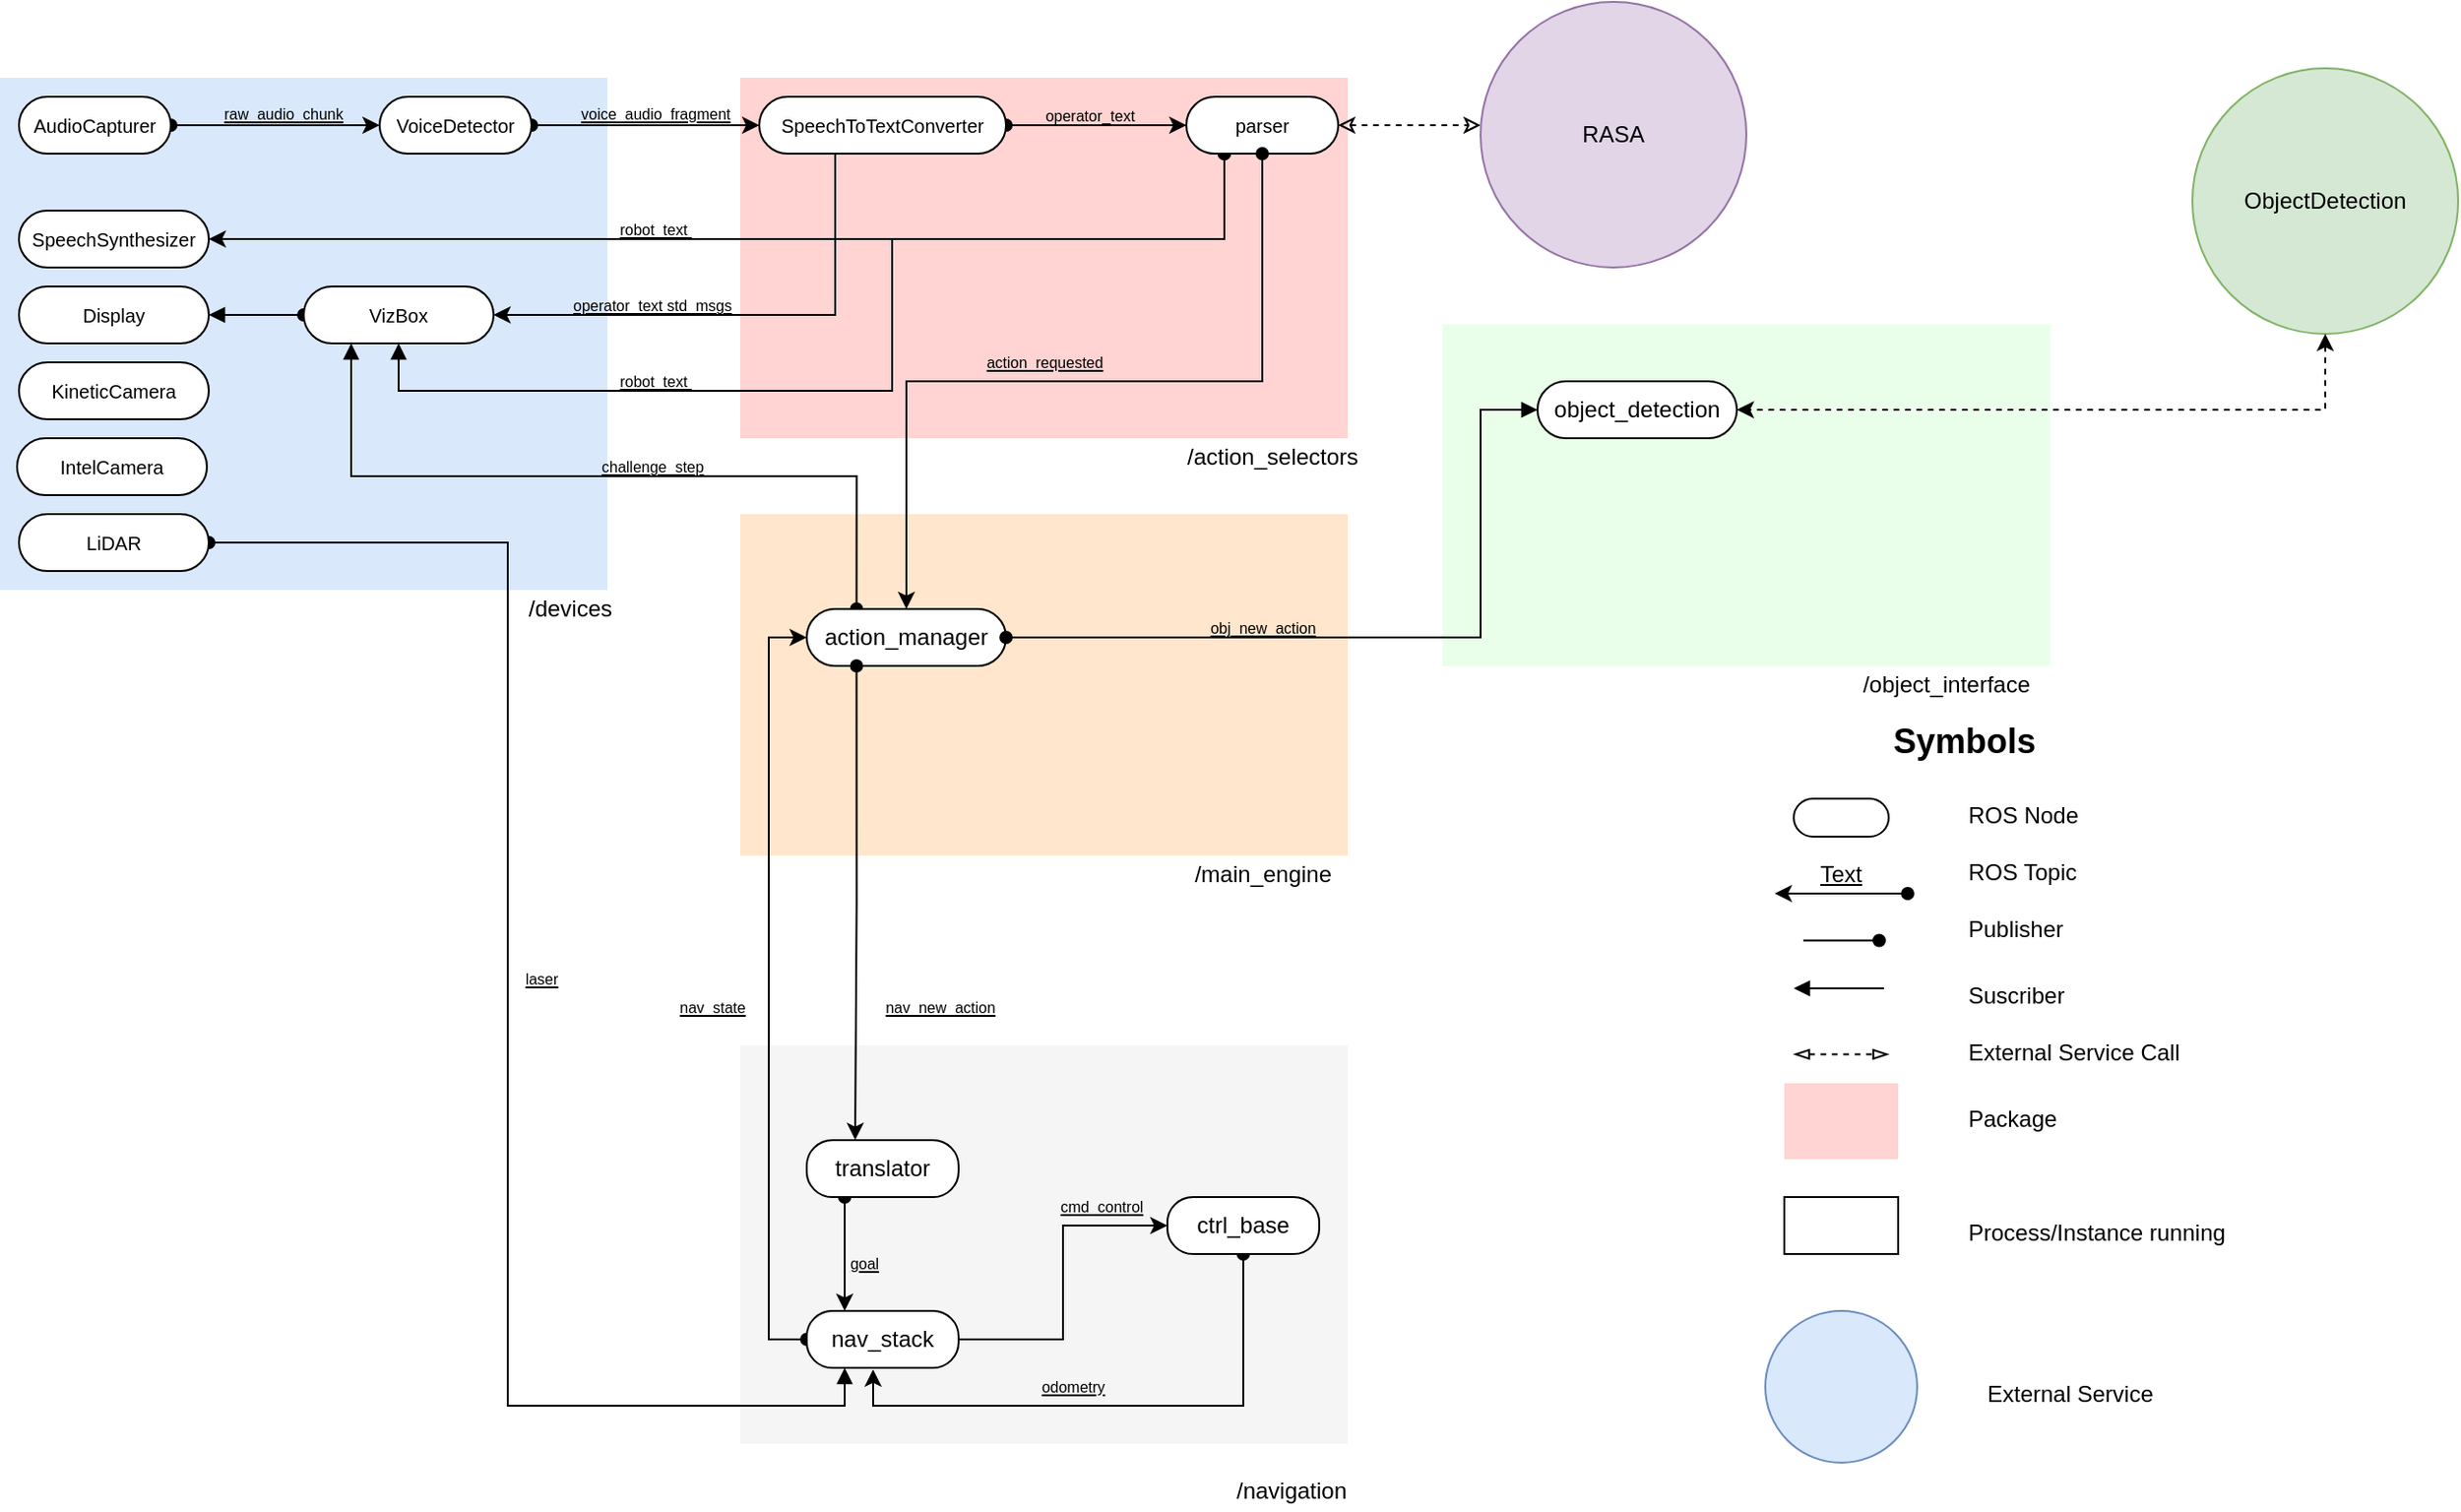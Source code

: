 <mxfile version="12.7.9" type="github">
  <diagram id="94LBQQwzL-lMHzVEOpgl" name="Page-1">
    <mxGraphModel dx="1248" dy="702" grid="1" gridSize="10" guides="1" tooltips="1" connect="1" arrows="1" fold="1" page="1" pageScale="1" pageWidth="1600" pageHeight="900" math="0" shadow="0">
      <root>
        <mxCell id="0" />
        <mxCell id="1" parent="0" />
        <mxCell id="XR8POZJkZjw1KcHef3Ur-4" value="&lt;h2&gt;Symbols&lt;/h2&gt;" style="text;html=1;strokeColor=none;fillColor=none;align=center;verticalAlign=middle;whiteSpace=wrap;rounded=0;" parent="1" vertex="1">
          <mxGeometry x="1075" y="400" width="40" height="20" as="geometry" />
        </mxCell>
        <mxCell id="XR8POZJkZjw1KcHef3Ur-6" value="" style="rounded=1;whiteSpace=wrap;html=1;arcSize=50;" parent="1" vertex="1">
          <mxGeometry x="1005" y="440" width="50" height="20" as="geometry" />
        </mxCell>
        <mxCell id="XR8POZJkZjw1KcHef3Ur-7" value="ROS Node" style="text;html=1;" parent="1" vertex="1">
          <mxGeometry x="1095" y="435" width="80" height="30" as="geometry" />
        </mxCell>
        <mxCell id="XR8POZJkZjw1KcHef3Ur-9" value="&lt;u&gt;Text&lt;/u&gt;" style="text;html=1;strokeColor=none;fillColor=none;align=center;verticalAlign=middle;whiteSpace=wrap;rounded=0;" parent="1" vertex="1">
          <mxGeometry x="1010" y="470" width="40" height="20" as="geometry" />
        </mxCell>
        <mxCell id="XR8POZJkZjw1KcHef3Ur-11" value="ROS Topic" style="text;html=1;" parent="1" vertex="1">
          <mxGeometry x="1095" y="465" width="80" height="30" as="geometry" />
        </mxCell>
        <mxCell id="XR8POZJkZjw1KcHef3Ur-12" value="" style="endArrow=oval;startArrow=classic;html=1;endFill=1;" parent="1" edge="1">
          <mxGeometry width="50" height="50" relative="1" as="geometry">
            <mxPoint x="995" y="490" as="sourcePoint" />
            <mxPoint x="1065" y="490" as="targetPoint" />
          </mxGeometry>
        </mxCell>
        <mxCell id="XR8POZJkZjw1KcHef3Ur-13" value="" style="endArrow=oval;html=1;strokeColor=#000000;endFill=1;" parent="1" edge="1">
          <mxGeometry width="50" height="50" relative="1" as="geometry">
            <mxPoint x="1010" y="514.76" as="sourcePoint" />
            <mxPoint x="1050" y="514.76" as="targetPoint" />
          </mxGeometry>
        </mxCell>
        <mxCell id="XR8POZJkZjw1KcHef3Ur-14" value="Publisher" style="text;html=1;" parent="1" vertex="1">
          <mxGeometry x="1095" y="495" width="80" height="30" as="geometry" />
        </mxCell>
        <mxCell id="XR8POZJkZjw1KcHef3Ur-15" value="" style="endArrow=block;html=1;strokeColor=#000000;endFill=1;" parent="1" edge="1">
          <mxGeometry width="50" height="50" relative="1" as="geometry">
            <mxPoint x="1052.5" y="540" as="sourcePoint" />
            <mxPoint x="1005" y="540" as="targetPoint" />
            <Array as="points">
              <mxPoint x="1047.5" y="540" />
            </Array>
          </mxGeometry>
        </mxCell>
        <mxCell id="XR8POZJkZjw1KcHef3Ur-16" value="Suscriber" style="text;html=1;" parent="1" vertex="1">
          <mxGeometry x="1095" y="530" width="80" height="30" as="geometry" />
        </mxCell>
        <mxCell id="XR8POZJkZjw1KcHef3Ur-19" value="" style="endArrow=blockThin;startArrow=blockThin;html=1;dashed=1;strokeColor=#000000;endFill=0;startFill=0;" parent="1" edge="1">
          <mxGeometry width="50" height="50" relative="1" as="geometry">
            <mxPoint x="1005" y="574.76" as="sourcePoint" />
            <mxPoint x="1055" y="574.76" as="targetPoint" />
            <Array as="points">
              <mxPoint x="1025" y="574.76" />
            </Array>
          </mxGeometry>
        </mxCell>
        <mxCell id="XR8POZJkZjw1KcHef3Ur-20" value="External Service Call" style="text;html=1;" parent="1" vertex="1">
          <mxGeometry x="1095" y="560" width="120" height="30" as="geometry" />
        </mxCell>
        <mxCell id="MP0pOOuwlxTQmslvQRZY-1" value="" style="rounded=0;whiteSpace=wrap;html=1;fillColor=#FFD4D2;strokeColor=none;" parent="1" vertex="1">
          <mxGeometry x="1000" y="590" width="60" height="40" as="geometry" />
        </mxCell>
        <mxCell id="MP0pOOuwlxTQmslvQRZY-2" value="Package" style="text;html=1;" parent="1" vertex="1">
          <mxGeometry x="1095" y="595" width="120" height="30" as="geometry" />
        </mxCell>
        <mxCell id="MP0pOOuwlxTQmslvQRZY-3" value="" style="rounded=0;whiteSpace=wrap;html=1;" parent="1" vertex="1">
          <mxGeometry x="1000" y="650" width="60" height="30" as="geometry" />
        </mxCell>
        <mxCell id="MP0pOOuwlxTQmslvQRZY-4" value="Process/Instance running" style="text;html=1;" parent="1" vertex="1">
          <mxGeometry x="1095" y="655" width="140" height="20" as="geometry" />
        </mxCell>
        <mxCell id="MP0pOOuwlxTQmslvQRZY-5" value="" style="rounded=0;whiteSpace=wrap;html=1;fillColor=#FFD4D2;strokeColor=none;" parent="1" vertex="1">
          <mxGeometry x="450" y="60" width="320" height="190" as="geometry" />
        </mxCell>
        <mxCell id="MP0pOOuwlxTQmslvQRZY-6" value="" style="rounded=0;whiteSpace=wrap;html=1;fillColor=#dae8fc;strokeColor=none;" parent="1" vertex="1">
          <mxGeometry x="60" y="60" width="320" height="270" as="geometry" />
        </mxCell>
        <mxCell id="MP0pOOuwlxTQmslvQRZY-7" value="/devices" style="text;html=1;align=center;verticalAlign=middle;resizable=0;points=[];autosize=1;" parent="1" vertex="1">
          <mxGeometry x="330" y="330" width="60" height="20" as="geometry" />
        </mxCell>
        <mxCell id="MP0pOOuwlxTQmslvQRZY-8" value="/action_selectors" style="text;html=1;align=center;verticalAlign=middle;resizable=0;points=[];autosize=1;" parent="1" vertex="1">
          <mxGeometry x="675" y="250" width="110" height="20" as="geometry" />
        </mxCell>
        <mxCell id="MP0pOOuwlxTQmslvQRZY-15" value="&lt;span style=&quot;font-size: 7px&quot;&gt;&lt;u&gt;&lt;br&gt;&lt;/u&gt;&lt;/span&gt;" style="edgeStyle=orthogonalEdgeStyle;rounded=0;orthogonalLoop=1;jettySize=auto;html=1;entryX=0;entryY=0.5;entryDx=0;entryDy=0;startArrow=oval;startFill=1;exitX=1;exitY=0.5;exitDx=0;exitDy=0;" parent="1" source="MP0pOOuwlxTQmslvQRZY-11" target="MP0pOOuwlxTQmslvQRZY-12" edge="1">
          <mxGeometry relative="1" as="geometry">
            <mxPoint x="160" y="85" as="sourcePoint" />
          </mxGeometry>
        </mxCell>
        <mxCell id="MP0pOOuwlxTQmslvQRZY-11" value="&lt;font style=&quot;font-size: 10px&quot;&gt;AudioCapturer&lt;/font&gt;" style="rounded=1;whiteSpace=wrap;html=1;arcSize=50;" parent="1" vertex="1">
          <mxGeometry x="70" y="70" width="80" height="30" as="geometry" />
        </mxCell>
        <mxCell id="MP0pOOuwlxTQmslvQRZY-19" style="edgeStyle=orthogonalEdgeStyle;rounded=0;orthogonalLoop=1;jettySize=auto;html=1;exitX=1;exitY=0.5;exitDx=0;exitDy=0;entryX=0;entryY=0.5;entryDx=0;entryDy=0;startArrow=oval;startFill=1;fontSize=8;" parent="1" source="MP0pOOuwlxTQmslvQRZY-12" target="MP0pOOuwlxTQmslvQRZY-18" edge="1">
          <mxGeometry relative="1" as="geometry" />
        </mxCell>
        <mxCell id="MP0pOOuwlxTQmslvQRZY-12" value="&lt;font style=&quot;font-size: 10px&quot;&gt;VoiceDetector&lt;/font&gt;" style="rounded=1;whiteSpace=wrap;html=1;arcSize=50;" parent="1" vertex="1">
          <mxGeometry x="260" y="70" width="80" height="30" as="geometry" />
        </mxCell>
        <mxCell id="MP0pOOuwlxTQmslvQRZY-16" value="&lt;u&gt;raw_audio_chunk&lt;/u&gt;" style="text;html=1;align=center;verticalAlign=middle;resizable=0;points=[];autosize=1;fontSize=8;" parent="1" vertex="1">
          <mxGeometry x="169" y="69" width="80" height="20" as="geometry" />
        </mxCell>
        <mxCell id="MP0pOOuwlxTQmslvQRZY-22" style="edgeStyle=orthogonalEdgeStyle;rounded=0;orthogonalLoop=1;jettySize=auto;html=1;exitX=1;exitY=0.5;exitDx=0;exitDy=0;entryX=0;entryY=0.5;entryDx=0;entryDy=0;startArrow=oval;startFill=1;fontSize=8;" parent="1" source="MP0pOOuwlxTQmslvQRZY-18" target="MP0pOOuwlxTQmslvQRZY-21" edge="1">
          <mxGeometry relative="1" as="geometry" />
        </mxCell>
        <mxCell id="jPsFwfc04ZsTjxbu6_aR-5" style="edgeStyle=orthogonalEdgeStyle;rounded=0;orthogonalLoop=1;jettySize=auto;html=1;exitX=0.5;exitY=1;exitDx=0;exitDy=0;entryX=1;entryY=0.5;entryDx=0;entryDy=0;" parent="1" source="MP0pOOuwlxTQmslvQRZY-18" target="jPsFwfc04ZsTjxbu6_aR-3" edge="1">
          <mxGeometry relative="1" as="geometry">
            <Array as="points">
              <mxPoint x="500" y="100" />
              <mxPoint x="500" y="185" />
            </Array>
          </mxGeometry>
        </mxCell>
        <mxCell id="MP0pOOuwlxTQmslvQRZY-18" value="&lt;font style=&quot;font-size: 10px&quot;&gt;SpeechToTextConverter&lt;/font&gt;" style="rounded=1;whiteSpace=wrap;html=1;arcSize=50;" parent="1" vertex="1">
          <mxGeometry x="460" y="70" width="130" height="30" as="geometry" />
        </mxCell>
        <mxCell id="MP0pOOuwlxTQmslvQRZY-20" value="&lt;u&gt;voice_audio_fragment&lt;/u&gt;" style="text;html=1;align=center;verticalAlign=middle;resizable=0;points=[];autosize=1;fontSize=8;" parent="1" vertex="1">
          <mxGeometry x="360" y="69" width="90" height="20" as="geometry" />
        </mxCell>
        <mxCell id="WmEWK4hZ4REN07djJZJH-21" style="edgeStyle=orthogonalEdgeStyle;rounded=0;orthogonalLoop=1;jettySize=auto;html=1;exitX=1;exitY=0.5;exitDx=0;exitDy=0;dashed=1;startArrow=classic;startFill=0;endArrow=classic;endFill=0;" parent="1" source="MP0pOOuwlxTQmslvQRZY-21" edge="1">
          <mxGeometry relative="1" as="geometry">
            <mxPoint x="840" y="85" as="targetPoint" />
          </mxGeometry>
        </mxCell>
        <mxCell id="WmEWK4hZ4REN07djJZJH-24" style="edgeStyle=orthogonalEdgeStyle;rounded=0;orthogonalLoop=1;jettySize=auto;html=1;exitX=0.25;exitY=1;exitDx=0;exitDy=0;entryX=1;entryY=0.5;entryDx=0;entryDy=0;startArrow=oval;startFill=1;endArrow=classic;endFill=1;" parent="1" source="MP0pOOuwlxTQmslvQRZY-21" target="WmEWK4hZ4REN07djJZJH-23" edge="1">
          <mxGeometry relative="1" as="geometry">
            <Array as="points">
              <mxPoint x="705" y="145" />
            </Array>
          </mxGeometry>
        </mxCell>
        <mxCell id="jPsFwfc04ZsTjxbu6_aR-8" value="&lt;br&gt;" style="text;html=1;align=center;verticalAlign=middle;resizable=0;points=[];labelBackgroundColor=#ffffff;" parent="WmEWK4hZ4REN07djJZJH-24" vertex="1" connectable="0">
          <mxGeometry x="0.517" y="2" relative="1" as="geometry">
            <mxPoint as="offset" />
          </mxGeometry>
        </mxCell>
        <mxCell id="jPsFwfc04ZsTjxbu6_aR-10" style="edgeStyle=orthogonalEdgeStyle;rounded=0;orthogonalLoop=1;jettySize=auto;html=1;exitX=0.25;exitY=1;exitDx=0;exitDy=0;entryX=0.5;entryY=1;entryDx=0;entryDy=0;startArrow=oval;startFill=1;endArrow=block;endFill=1;" parent="1" source="MP0pOOuwlxTQmslvQRZY-21" target="jPsFwfc04ZsTjxbu6_aR-3" edge="1">
          <mxGeometry relative="1" as="geometry">
            <mxPoint x="705" y="105" as="sourcePoint" />
            <mxPoint x="270" y="205" as="targetPoint" />
            <Array as="points">
              <mxPoint x="705" y="145" />
              <mxPoint x="530" y="145" />
              <mxPoint x="530" y="225" />
              <mxPoint x="270" y="225" />
            </Array>
          </mxGeometry>
        </mxCell>
        <mxCell id="MP0pOOuwlxTQmslvQRZY-21" value="&lt;font style=&quot;font-size: 10px&quot;&gt;parser&lt;/font&gt;" style="rounded=1;whiteSpace=wrap;html=1;arcSize=50;" parent="1" vertex="1">
          <mxGeometry x="685" y="70" width="80" height="30" as="geometry" />
        </mxCell>
        <mxCell id="MP0pOOuwlxTQmslvQRZY-23" value="&lt;span style=&quot;text-align: left&quot;&gt;operator_text&amp;nbsp;&lt;/span&gt;" style="text;html=1;align=center;verticalAlign=middle;resizable=0;points=[];autosize=1;fontSize=8;" parent="1" vertex="1">
          <mxGeometry x="605" y="70" width="60" height="20" as="geometry" />
        </mxCell>
        <mxCell id="WmEWK4hZ4REN07djJZJH-3" value="" style="ellipse;whiteSpace=wrap;html=1;aspect=fixed;fillColor=#dae8fc;strokeColor=#6c8ebf;" parent="1" vertex="1">
          <mxGeometry x="990" y="710" width="80" height="80" as="geometry" />
        </mxCell>
        <mxCell id="WmEWK4hZ4REN07djJZJH-4" value="External Service" style="text;html=1;" parent="1" vertex="1">
          <mxGeometry x="1105" y="740" width="140" height="20" as="geometry" />
        </mxCell>
        <mxCell id="WmEWK4hZ4REN07djJZJH-6" value="" style="rounded=0;whiteSpace=wrap;html=1;fillColor=#FFE6CC;strokeColor=none;" parent="1" vertex="1">
          <mxGeometry x="450" y="290" width="320" height="180" as="geometry" />
        </mxCell>
        <mxCell id="WmEWK4hZ4REN07djJZJH-7" value="/main_engine" style="text;html=1;align=center;verticalAlign=middle;resizable=0;points=[];autosize=1;" parent="1" vertex="1">
          <mxGeometry x="680" y="470" width="90" height="20" as="geometry" />
        </mxCell>
        <mxCell id="jPsFwfc04ZsTjxbu6_aR-13" style="edgeStyle=orthogonalEdgeStyle;rounded=0;orthogonalLoop=1;jettySize=auto;html=1;exitX=0.25;exitY=0;exitDx=0;exitDy=0;entryX=0.25;entryY=1;entryDx=0;entryDy=0;startArrow=oval;startFill=1;endArrow=block;endFill=1;" parent="1" source="WmEWK4hZ4REN07djJZJH-9" target="jPsFwfc04ZsTjxbu6_aR-3" edge="1">
          <mxGeometry relative="1" as="geometry" />
        </mxCell>
        <mxCell id="WmEWK4hZ4REN07djJZJH-9" value="action_manager" style="rounded=1;whiteSpace=wrap;html=1;arcSize=50;" parent="1" vertex="1">
          <mxGeometry x="485" y="340" width="105" height="30" as="geometry" />
        </mxCell>
        <mxCell id="WmEWK4hZ4REN07djJZJH-11" value="&lt;u&gt;action_requested&lt;/u&gt;" style="text;html=1;align=center;verticalAlign=middle;resizable=0;points=[];autosize=1;fontSize=8;" parent="1" vertex="1">
          <mxGeometry x="570" y="200" width="80" height="20" as="geometry" />
        </mxCell>
        <mxCell id="WmEWK4hZ4REN07djJZJH-10" style="edgeStyle=orthogonalEdgeStyle;rounded=0;orthogonalLoop=1;jettySize=auto;html=1;exitX=0.5;exitY=1;exitDx=0;exitDy=0;entryX=0.5;entryY=0;entryDx=0;entryDy=0;startArrow=oval;startFill=1;" parent="1" source="MP0pOOuwlxTQmslvQRZY-21" target="WmEWK4hZ4REN07djJZJH-9" edge="1">
          <mxGeometry relative="1" as="geometry">
            <mxPoint x="525" y="270" as="targetPoint" />
          </mxGeometry>
        </mxCell>
        <mxCell id="WmEWK4hZ4REN07djJZJH-22" value="RASA" style="ellipse;whiteSpace=wrap;html=1;aspect=fixed;fillColor=#e1d5e7;strokeColor=#9673a6;" parent="1" vertex="1">
          <mxGeometry x="840" y="20" width="140" height="140" as="geometry" />
        </mxCell>
        <mxCell id="WmEWK4hZ4REN07djJZJH-23" value="&lt;font style=&quot;font-size: 10px&quot;&gt;SpeechSynthesizer&lt;/font&gt;" style="rounded=1;whiteSpace=wrap;html=1;arcSize=50;" parent="1" vertex="1">
          <mxGeometry x="70" y="130" width="100" height="30" as="geometry" />
        </mxCell>
        <mxCell id="WmEWK4hZ4REN07djJZJH-25" value="&lt;u&gt;robot_text&amp;nbsp;&lt;/u&gt;" style="text;html=1;align=center;verticalAlign=middle;resizable=0;points=[];autosize=1;fontSize=8;" parent="1" vertex="1">
          <mxGeometry x="380" y="130" width="50" height="20" as="geometry" />
        </mxCell>
        <mxCell id="GGWyz4GfuDc73sVmmwa9-1" value="&lt;span style=&quot;font-size: 10px&quot;&gt;IntelCamera&lt;/span&gt;" style="rounded=1;whiteSpace=wrap;html=1;arcSize=50;" parent="1" vertex="1">
          <mxGeometry x="69" y="250" width="100" height="30" as="geometry" />
        </mxCell>
        <mxCell id="GGWyz4GfuDc73sVmmwa9-2" value="&lt;span style=&quot;font-size: 10px&quot;&gt;KineticCamera&lt;/span&gt;" style="rounded=1;whiteSpace=wrap;html=1;arcSize=50;" parent="1" vertex="1">
          <mxGeometry x="70" y="210" width="100" height="30" as="geometry" />
        </mxCell>
        <mxCell id="GGWyz4GfuDc73sVmmwa9-3" value="" style="rounded=0;whiteSpace=wrap;html=1;fillColor=#f5f5f5;strokeColor=none;fontColor=#333333;" parent="1" vertex="1">
          <mxGeometry x="450" y="570" width="320" height="210" as="geometry" />
        </mxCell>
        <mxCell id="GGWyz4GfuDc73sVmmwa9-4" value="/navigation" style="text;html=1;align=center;verticalAlign=middle;resizable=0;points=[];autosize=1;" parent="1" vertex="1">
          <mxGeometry x="705" y="795" width="70" height="20" as="geometry" />
        </mxCell>
        <mxCell id="GGWyz4GfuDc73sVmmwa9-7" style="edgeStyle=orthogonalEdgeStyle;rounded=0;orthogonalLoop=1;jettySize=auto;html=1;exitX=1;exitY=0.5;exitDx=0;exitDy=0;entryX=0;entryY=0.5;entryDx=0;entryDy=0;" parent="1" source="GGWyz4GfuDc73sVmmwa9-5" target="GGWyz4GfuDc73sVmmwa9-6" edge="1">
          <mxGeometry relative="1" as="geometry" />
        </mxCell>
        <mxCell id="GGWyz4GfuDc73sVmmwa9-11" style="edgeStyle=orthogonalEdgeStyle;rounded=0;orthogonalLoop=1;jettySize=auto;html=1;exitX=0;exitY=0.5;exitDx=0;exitDy=0;entryX=0;entryY=0.5;entryDx=0;entryDy=0;startArrow=oval;startFill=1;" parent="1" source="GGWyz4GfuDc73sVmmwa9-5" target="WmEWK4hZ4REN07djJZJH-9" edge="1">
          <mxGeometry relative="1" as="geometry" />
        </mxCell>
        <mxCell id="GGWyz4GfuDc73sVmmwa9-5" value="nav_stack" style="rounded=1;whiteSpace=wrap;html=1;arcSize=45;" parent="1" vertex="1">
          <mxGeometry x="485" y="710" width="80" height="30" as="geometry" />
        </mxCell>
        <mxCell id="GGWyz4GfuDc73sVmmwa9-16" style="edgeStyle=orthogonalEdgeStyle;rounded=0;orthogonalLoop=1;jettySize=auto;html=1;exitX=0.5;exitY=1;exitDx=0;exitDy=0;entryX=0.437;entryY=1.03;entryDx=0;entryDy=0;entryPerimeter=0;startArrow=oval;startFill=1;" parent="1" source="GGWyz4GfuDc73sVmmwa9-6" target="GGWyz4GfuDc73sVmmwa9-5" edge="1">
          <mxGeometry relative="1" as="geometry" />
        </mxCell>
        <mxCell id="GGWyz4GfuDc73sVmmwa9-6" value="ctrl_base" style="rounded=1;whiteSpace=wrap;html=1;arcSize=45;" parent="1" vertex="1">
          <mxGeometry x="675" y="650" width="80" height="30" as="geometry" />
        </mxCell>
        <mxCell id="GGWyz4GfuDc73sVmmwa9-8" value="&lt;u&gt;cmd_control&lt;br&gt;&lt;/u&gt;" style="text;html=1;align=center;verticalAlign=middle;resizable=0;points=[];autosize=1;fontSize=8;" parent="1" vertex="1">
          <mxGeometry x="610" y="645" width="60" height="20" as="geometry" />
        </mxCell>
        <mxCell id="GGWyz4GfuDc73sVmmwa9-10" value="&lt;u&gt;nav_new_action&lt;/u&gt;" style="text;html=1;align=center;verticalAlign=middle;resizable=0;points=[];autosize=1;fontSize=8;" parent="1" vertex="1">
          <mxGeometry x="520" y="540" width="70" height="20" as="geometry" />
        </mxCell>
        <mxCell id="GGWyz4GfuDc73sVmmwa9-12" value="&lt;u&gt;nav_state&lt;/u&gt;" style="text;html=1;align=center;verticalAlign=middle;resizable=0;points=[];autosize=1;fontSize=8;" parent="1" vertex="1">
          <mxGeometry x="410" y="540" width="50" height="20" as="geometry" />
        </mxCell>
        <mxCell id="GGWyz4GfuDc73sVmmwa9-15" style="edgeStyle=orthogonalEdgeStyle;rounded=0;orthogonalLoop=1;jettySize=auto;html=1;exitX=0.25;exitY=1;exitDx=0;exitDy=0;entryX=0.25;entryY=0;entryDx=0;entryDy=0;startArrow=oval;startFill=1;" parent="1" source="GGWyz4GfuDc73sVmmwa9-13" target="GGWyz4GfuDc73sVmmwa9-5" edge="1">
          <mxGeometry relative="1" as="geometry" />
        </mxCell>
        <mxCell id="GGWyz4GfuDc73sVmmwa9-13" value="translator" style="rounded=1;whiteSpace=wrap;html=1;arcSize=45;" parent="1" vertex="1">
          <mxGeometry x="485" y="620" width="80" height="30" as="geometry" />
        </mxCell>
        <mxCell id="GGWyz4GfuDc73sVmmwa9-14" style="edgeStyle=orthogonalEdgeStyle;rounded=0;orthogonalLoop=1;jettySize=auto;html=1;exitX=0.25;exitY=1;exitDx=0;exitDy=0;entryX=0.319;entryY=-0.004;entryDx=0;entryDy=0;entryPerimeter=0;startArrow=oval;startFill=1;" parent="1" source="WmEWK4hZ4REN07djJZJH-9" target="GGWyz4GfuDc73sVmmwa9-13" edge="1">
          <mxGeometry relative="1" as="geometry">
            <Array as="points">
              <mxPoint x="511" y="495" />
              <mxPoint x="511" y="495" />
            </Array>
          </mxGeometry>
        </mxCell>
        <mxCell id="GGWyz4GfuDc73sVmmwa9-17" value="&lt;u&gt;odometry&lt;br&gt;&lt;/u&gt;" style="text;html=1;align=center;verticalAlign=middle;resizable=0;points=[];autosize=1;fontSize=8;" parent="1" vertex="1">
          <mxGeometry x="600" y="740" width="50" height="20" as="geometry" />
        </mxCell>
        <mxCell id="GGWyz4GfuDc73sVmmwa9-18" value="&lt;u&gt;goal&lt;br&gt;&lt;/u&gt;" style="text;html=1;align=center;verticalAlign=middle;resizable=0;points=[];autosize=1;fontSize=8;" parent="1" vertex="1">
          <mxGeometry x="500" y="675" width="30" height="20" as="geometry" />
        </mxCell>
        <mxCell id="GGWyz4GfuDc73sVmmwa9-19" value="ObjectDetection" style="ellipse;whiteSpace=wrap;html=1;aspect=fixed;fillColor=#d5e8d4;strokeColor=#82b366;" parent="1" vertex="1">
          <mxGeometry x="1215" y="55" width="140" height="140" as="geometry" />
        </mxCell>
        <mxCell id="jPsFwfc04ZsTjxbu6_aR-2" value="&lt;span style=&quot;font-size: 10px&quot;&gt;Display&lt;/span&gt;" style="rounded=1;whiteSpace=wrap;html=1;arcSize=50;" parent="1" vertex="1">
          <mxGeometry x="70" y="170" width="100" height="30" as="geometry" />
        </mxCell>
        <mxCell id="jPsFwfc04ZsTjxbu6_aR-12" style="edgeStyle=orthogonalEdgeStyle;rounded=0;orthogonalLoop=1;jettySize=auto;html=1;exitX=0;exitY=0.5;exitDx=0;exitDy=0;entryX=1;entryY=0.5;entryDx=0;entryDy=0;startArrow=oval;startFill=1;endArrow=block;endFill=1;" parent="1" source="jPsFwfc04ZsTjxbu6_aR-3" target="jPsFwfc04ZsTjxbu6_aR-2" edge="1">
          <mxGeometry relative="1" as="geometry" />
        </mxCell>
        <mxCell id="jPsFwfc04ZsTjxbu6_aR-3" value="&lt;span style=&quot;font-size: 10px&quot;&gt;VizBox&lt;/span&gt;" style="rounded=1;whiteSpace=wrap;html=1;arcSize=50;" parent="1" vertex="1">
          <mxGeometry x="220" y="170" width="100" height="30" as="geometry" />
        </mxCell>
        <mxCell id="jPsFwfc04ZsTjxbu6_aR-4" value="&lt;font style=&quot;font-size: 8px&quot;&gt;&lt;u&gt;operator_text std_msgs&lt;br&gt;&lt;/u&gt;&lt;br&gt;&lt;/font&gt;" style="text;html=1;" parent="1" vertex="1">
          <mxGeometry x="360" y="165" width="190" height="30" as="geometry" />
        </mxCell>
        <mxCell id="jPsFwfc04ZsTjxbu6_aR-11" value="&lt;u&gt;robot_text&amp;nbsp;&lt;/u&gt;" style="text;html=1;align=center;verticalAlign=middle;resizable=0;points=[];autosize=1;fontSize=8;" parent="1" vertex="1">
          <mxGeometry x="380" y="210" width="50" height="20" as="geometry" />
        </mxCell>
        <mxCell id="jPsFwfc04ZsTjxbu6_aR-15" value="&lt;font style=&quot;font-size: 8px&quot;&gt;&lt;u&gt;challenge_step&lt;/u&gt;&lt;/font&gt;" style="text;html=1;" parent="1" vertex="1">
          <mxGeometry x="375" y="250" width="110" height="30" as="geometry" />
        </mxCell>
        <mxCell id="jPsFwfc04ZsTjxbu6_aR-17" style="edgeStyle=orthogonalEdgeStyle;rounded=0;orthogonalLoop=1;jettySize=auto;html=1;exitX=1;exitY=0.5;exitDx=0;exitDy=0;entryX=0.25;entryY=1;entryDx=0;entryDy=0;startArrow=oval;startFill=1;endArrow=block;endFill=1;" parent="1" source="jPsFwfc04ZsTjxbu6_aR-16" target="GGWyz4GfuDc73sVmmwa9-5" edge="1">
          <mxGeometry relative="1" as="geometry" />
        </mxCell>
        <mxCell id="jPsFwfc04ZsTjxbu6_aR-16" value="&lt;span style=&quot;font-size: 10px&quot;&gt;LiDAR&lt;/span&gt;" style="rounded=1;whiteSpace=wrap;html=1;arcSize=50;" parent="1" vertex="1">
          <mxGeometry x="70" y="290" width="100" height="30" as="geometry" />
        </mxCell>
        <mxCell id="jPsFwfc04ZsTjxbu6_aR-18" value="&lt;u&gt;laser&lt;/u&gt;" style="text;html=1;align=center;verticalAlign=middle;resizable=0;points=[];autosize=1;fontSize=8;" parent="1" vertex="1">
          <mxGeometry x="330" y="525" width="30" height="20" as="geometry" />
        </mxCell>
        <mxCell id="jPsFwfc04ZsTjxbu6_aR-21" value="" style="rounded=0;whiteSpace=wrap;html=1;fillColor=#EAFFE9;strokeColor=none;" parent="1" vertex="1">
          <mxGeometry x="820" y="190" width="320" height="180" as="geometry" />
        </mxCell>
        <mxCell id="jPsFwfc04ZsTjxbu6_aR-22" value="/object_interface" style="text;html=1;align=center;verticalAlign=middle;resizable=0;points=[];autosize=1;" parent="1" vertex="1">
          <mxGeometry x="1035" y="370" width="100" height="20" as="geometry" />
        </mxCell>
        <mxCell id="jPsFwfc04ZsTjxbu6_aR-23" value="object_detection" style="rounded=1;whiteSpace=wrap;html=1;arcSize=50;" parent="1" vertex="1">
          <mxGeometry x="870" y="220" width="105" height="30" as="geometry" />
        </mxCell>
        <mxCell id="WmEWK4hZ4REN07djJZJH-13" style="edgeStyle=orthogonalEdgeStyle;rounded=0;orthogonalLoop=1;jettySize=auto;html=1;exitX=1;exitY=0.5;exitDx=0;exitDy=0;entryX=0;entryY=0.5;entryDx=0;entryDy=0;startArrow=oval;startFill=1;endArrow=block;endFill=1;" parent="1" source="WmEWK4hZ4REN07djJZJH-9" target="jPsFwfc04ZsTjxbu6_aR-23" edge="1">
          <mxGeometry relative="1" as="geometry">
            <mxPoint x="640" y="355" as="targetPoint" />
            <Array as="points">
              <mxPoint x="840" y="355" />
            </Array>
          </mxGeometry>
        </mxCell>
        <mxCell id="jPsFwfc04ZsTjxbu6_aR-24" value="&lt;u&gt;obj_new_action&lt;br&gt;&lt;/u&gt;" style="text;html=1;align=center;verticalAlign=middle;resizable=0;points=[];autosize=1;fontSize=8;" parent="1" vertex="1">
          <mxGeometry x="690" y="345" width="70" height="10" as="geometry" />
        </mxCell>
        <mxCell id="R_wcyXKGBvoOGqc-V6xh-3" style="edgeStyle=orthogonalEdgeStyle;rounded=0;orthogonalLoop=1;jettySize=auto;html=1;exitX=0.5;exitY=1;exitDx=0;exitDy=0;entryX=1;entryY=0.5;entryDx=0;entryDy=0;startArrow=classic;startFill=1;endArrow=classic;endFill=1;dashed=1;" edge="1" parent="1" source="GGWyz4GfuDc73sVmmwa9-19" target="jPsFwfc04ZsTjxbu6_aR-23">
          <mxGeometry relative="1" as="geometry" />
        </mxCell>
      </root>
    </mxGraphModel>
  </diagram>
</mxfile>
